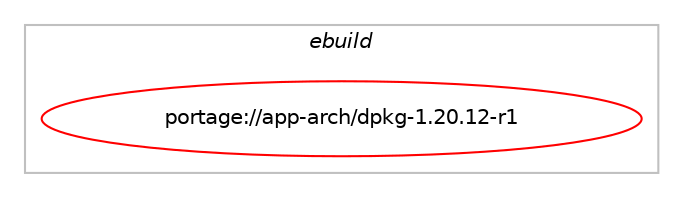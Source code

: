 digraph prolog {

# *************
# Graph options
# *************

newrank=true;
concentrate=true;
compound=true;
graph [rankdir=LR,fontname=Helvetica,fontsize=10,ranksep=1.5];#, ranksep=2.5, nodesep=0.2];
edge  [arrowhead=vee];
node  [fontname=Helvetica,fontsize=10];

# **********
# The ebuild
# **********

subgraph cluster_leftcol {
color=gray;
label=<<i>ebuild</i>>;
id [label="portage://app-arch/dpkg-1.20.12-r1", color=red, width=4, href="../app-arch/dpkg-1.20.12-r1.svg"];
}

# ****************
# The dependencies
# ****************

subgraph cluster_midcol {
color=gray;
label=<<i>dependencies</i>>;
subgraph cluster_compile {
fillcolor="#eeeeee";
style=filled;
label=<<i>compile</i>>;
# *** BEGIN UNKNOWN DEPENDENCY TYPE (TODO) ***
# id -> equal(use_conditional_group(positive,bzip2,portage://app-arch/dpkg-1.20.12-r1,[package_dependency(portage://app-arch/dpkg-1.20.12-r1,install,no,app-arch,bzip2,none,[,,],[],[])]))
# *** END UNKNOWN DEPENDENCY TYPE (TODO) ***

# *** BEGIN UNKNOWN DEPENDENCY TYPE (TODO) ***
# id -> equal(use_conditional_group(positive,libmd,portage://app-arch/dpkg-1.20.12-r1,[package_dependency(portage://app-arch/dpkg-1.20.12-r1,install,no,app-crypt,libmd,none,[,,],[],[])]))
# *** END UNKNOWN DEPENDENCY TYPE (TODO) ***

# *** BEGIN UNKNOWN DEPENDENCY TYPE (TODO) ***
# id -> equal(use_conditional_group(positive,lzma,portage://app-arch/dpkg-1.20.12-r1,[package_dependency(portage://app-arch/dpkg-1.20.12-r1,install,no,app-arch,xz-utils,none,[,,],[],[])]))
# *** END UNKNOWN DEPENDENCY TYPE (TODO) ***

# *** BEGIN UNKNOWN DEPENDENCY TYPE (TODO) ***
# id -> equal(use_conditional_group(positive,nls,portage://app-arch/dpkg-1.20.12-r1,[package_dependency(portage://app-arch/dpkg-1.20.12-r1,install,no,virtual,libintl,none,[,,],[],[])]))
# *** END UNKNOWN DEPENDENCY TYPE (TODO) ***

# *** BEGIN UNKNOWN DEPENDENCY TYPE (TODO) ***
# id -> equal(use_conditional_group(positive,selinux,portage://app-arch/dpkg-1.20.12-r1,[package_dependency(portage://app-arch/dpkg-1.20.12-r1,install,no,sys-libs,libselinux,none,[,,],[],[])]))
# *** END UNKNOWN DEPENDENCY TYPE (TODO) ***

# *** BEGIN UNKNOWN DEPENDENCY TYPE (TODO) ***
# id -> equal(use_conditional_group(positive,test,portage://app-arch/dpkg-1.20.12-r1,[package_dependency(portage://app-arch/dpkg-1.20.12-r1,install,no,dev-perl,IO-String,none,[,,],[],[]),package_dependency(portage://app-arch/dpkg-1.20.12-r1,install,no,dev-perl,Test-Pod,none,[,,],[],[]),package_dependency(portage://app-arch/dpkg-1.20.12-r1,install,no,virtual,perl-Test-Harness,none,[,,],[],[])]))
# *** END UNKNOWN DEPENDENCY TYPE (TODO) ***

# *** BEGIN UNKNOWN DEPENDENCY TYPE (TODO) ***
# id -> equal(use_conditional_group(positive,zlib,portage://app-arch/dpkg-1.20.12-r1,[package_dependency(portage://app-arch/dpkg-1.20.12-r1,install,no,sys-libs,zlib,greaterequal,[1.1.4,,,1.1.4],[],[])]))
# *** END UNKNOWN DEPENDENCY TYPE (TODO) ***

# *** BEGIN UNKNOWN DEPENDENCY TYPE (TODO) ***
# id -> equal(package_dependency(portage://app-arch/dpkg-1.20.12-r1,install,no,app-arch,tar,greaterequal,[1.34,,-r1,1.34-r1],[],[]))
# *** END UNKNOWN DEPENDENCY TYPE (TODO) ***

# *** BEGIN UNKNOWN DEPENDENCY TYPE (TODO) ***
# id -> equal(package_dependency(portage://app-arch/dpkg-1.20.12-r1,install,no,app-arch,xz-utils,none,[,,],[],[]))
# *** END UNKNOWN DEPENDENCY TYPE (TODO) ***

# *** BEGIN UNKNOWN DEPENDENCY TYPE (TODO) ***
# id -> equal(package_dependency(portage://app-arch/dpkg-1.20.12-r1,install,no,dev-lang,perl,greaterequal,[5.14.2,,,5.14.2],any_same_slot,[]))
# *** END UNKNOWN DEPENDENCY TYPE (TODO) ***

# *** BEGIN UNKNOWN DEPENDENCY TYPE (TODO) ***
# id -> equal(package_dependency(portage://app-arch/dpkg-1.20.12-r1,install,no,sys-libs,ncurses,none,[,,],any_same_slot,[use(enable(unicode),positive)]))
# *** END UNKNOWN DEPENDENCY TYPE (TODO) ***

# *** BEGIN UNKNOWN DEPENDENCY TYPE (TODO) ***
# id -> equal(package_dependency(portage://app-arch/dpkg-1.20.12-r1,install,no,virtual,pkgconfig,none,[,,],[],[]))
# *** END UNKNOWN DEPENDENCY TYPE (TODO) ***

}
subgraph cluster_compileandrun {
fillcolor="#eeeeee";
style=filled;
label=<<i>compile and run</i>>;
}
subgraph cluster_run {
fillcolor="#eeeeee";
style=filled;
label=<<i>run</i>>;
# *** BEGIN UNKNOWN DEPENDENCY TYPE (TODO) ***
# id -> equal(use_conditional_group(positive,bzip2,portage://app-arch/dpkg-1.20.12-r1,[package_dependency(portage://app-arch/dpkg-1.20.12-r1,run,no,app-arch,bzip2,none,[,,],[],[])]))
# *** END UNKNOWN DEPENDENCY TYPE (TODO) ***

# *** BEGIN UNKNOWN DEPENDENCY TYPE (TODO) ***
# id -> equal(use_conditional_group(positive,libmd,portage://app-arch/dpkg-1.20.12-r1,[package_dependency(portage://app-arch/dpkg-1.20.12-r1,run,no,app-crypt,libmd,none,[,,],[],[])]))
# *** END UNKNOWN DEPENDENCY TYPE (TODO) ***

# *** BEGIN UNKNOWN DEPENDENCY TYPE (TODO) ***
# id -> equal(use_conditional_group(positive,lzma,portage://app-arch/dpkg-1.20.12-r1,[package_dependency(portage://app-arch/dpkg-1.20.12-r1,run,no,app-arch,xz-utils,none,[,,],[],[])]))
# *** END UNKNOWN DEPENDENCY TYPE (TODO) ***

# *** BEGIN UNKNOWN DEPENDENCY TYPE (TODO) ***
# id -> equal(use_conditional_group(positive,nls,portage://app-arch/dpkg-1.20.12-r1,[package_dependency(portage://app-arch/dpkg-1.20.12-r1,run,no,virtual,libintl,none,[,,],[],[])]))
# *** END UNKNOWN DEPENDENCY TYPE (TODO) ***

# *** BEGIN UNKNOWN DEPENDENCY TYPE (TODO) ***
# id -> equal(use_conditional_group(positive,selinux,portage://app-arch/dpkg-1.20.12-r1,[package_dependency(portage://app-arch/dpkg-1.20.12-r1,run,no,sec-policy,selinux-dpkg,none,[,,],[],[])]))
# *** END UNKNOWN DEPENDENCY TYPE (TODO) ***

# *** BEGIN UNKNOWN DEPENDENCY TYPE (TODO) ***
# id -> equal(use_conditional_group(positive,selinux,portage://app-arch/dpkg-1.20.12-r1,[package_dependency(portage://app-arch/dpkg-1.20.12-r1,run,no,sys-libs,libselinux,none,[,,],[],[])]))
# *** END UNKNOWN DEPENDENCY TYPE (TODO) ***

# *** BEGIN UNKNOWN DEPENDENCY TYPE (TODO) ***
# id -> equal(use_conditional_group(positive,zlib,portage://app-arch/dpkg-1.20.12-r1,[package_dependency(portage://app-arch/dpkg-1.20.12-r1,run,no,sys-libs,zlib,greaterequal,[1.1.4,,,1.1.4],[],[])]))
# *** END UNKNOWN DEPENDENCY TYPE (TODO) ***

# *** BEGIN UNKNOWN DEPENDENCY TYPE (TODO) ***
# id -> equal(package_dependency(portage://app-arch/dpkg-1.20.12-r1,run,no,app-arch,tar,greaterequal,[1.34,,-r1,1.34-r1],[],[]))
# *** END UNKNOWN DEPENDENCY TYPE (TODO) ***

# *** BEGIN UNKNOWN DEPENDENCY TYPE (TODO) ***
# id -> equal(package_dependency(portage://app-arch/dpkg-1.20.12-r1,run,no,dev-lang,perl,greaterequal,[5.14.2,,,5.14.2],any_same_slot,[]))
# *** END UNKNOWN DEPENDENCY TYPE (TODO) ***

# *** BEGIN UNKNOWN DEPENDENCY TYPE (TODO) ***
# id -> equal(package_dependency(portage://app-arch/dpkg-1.20.12-r1,run,no,sys-libs,ncurses,none,[,,],any_same_slot,[use(enable(unicode),positive)]))
# *** END UNKNOWN DEPENDENCY TYPE (TODO) ***

}
}

# **************
# The candidates
# **************

subgraph cluster_choices {
rank=same;
color=gray;
label=<<i>candidates</i>>;

}

}

